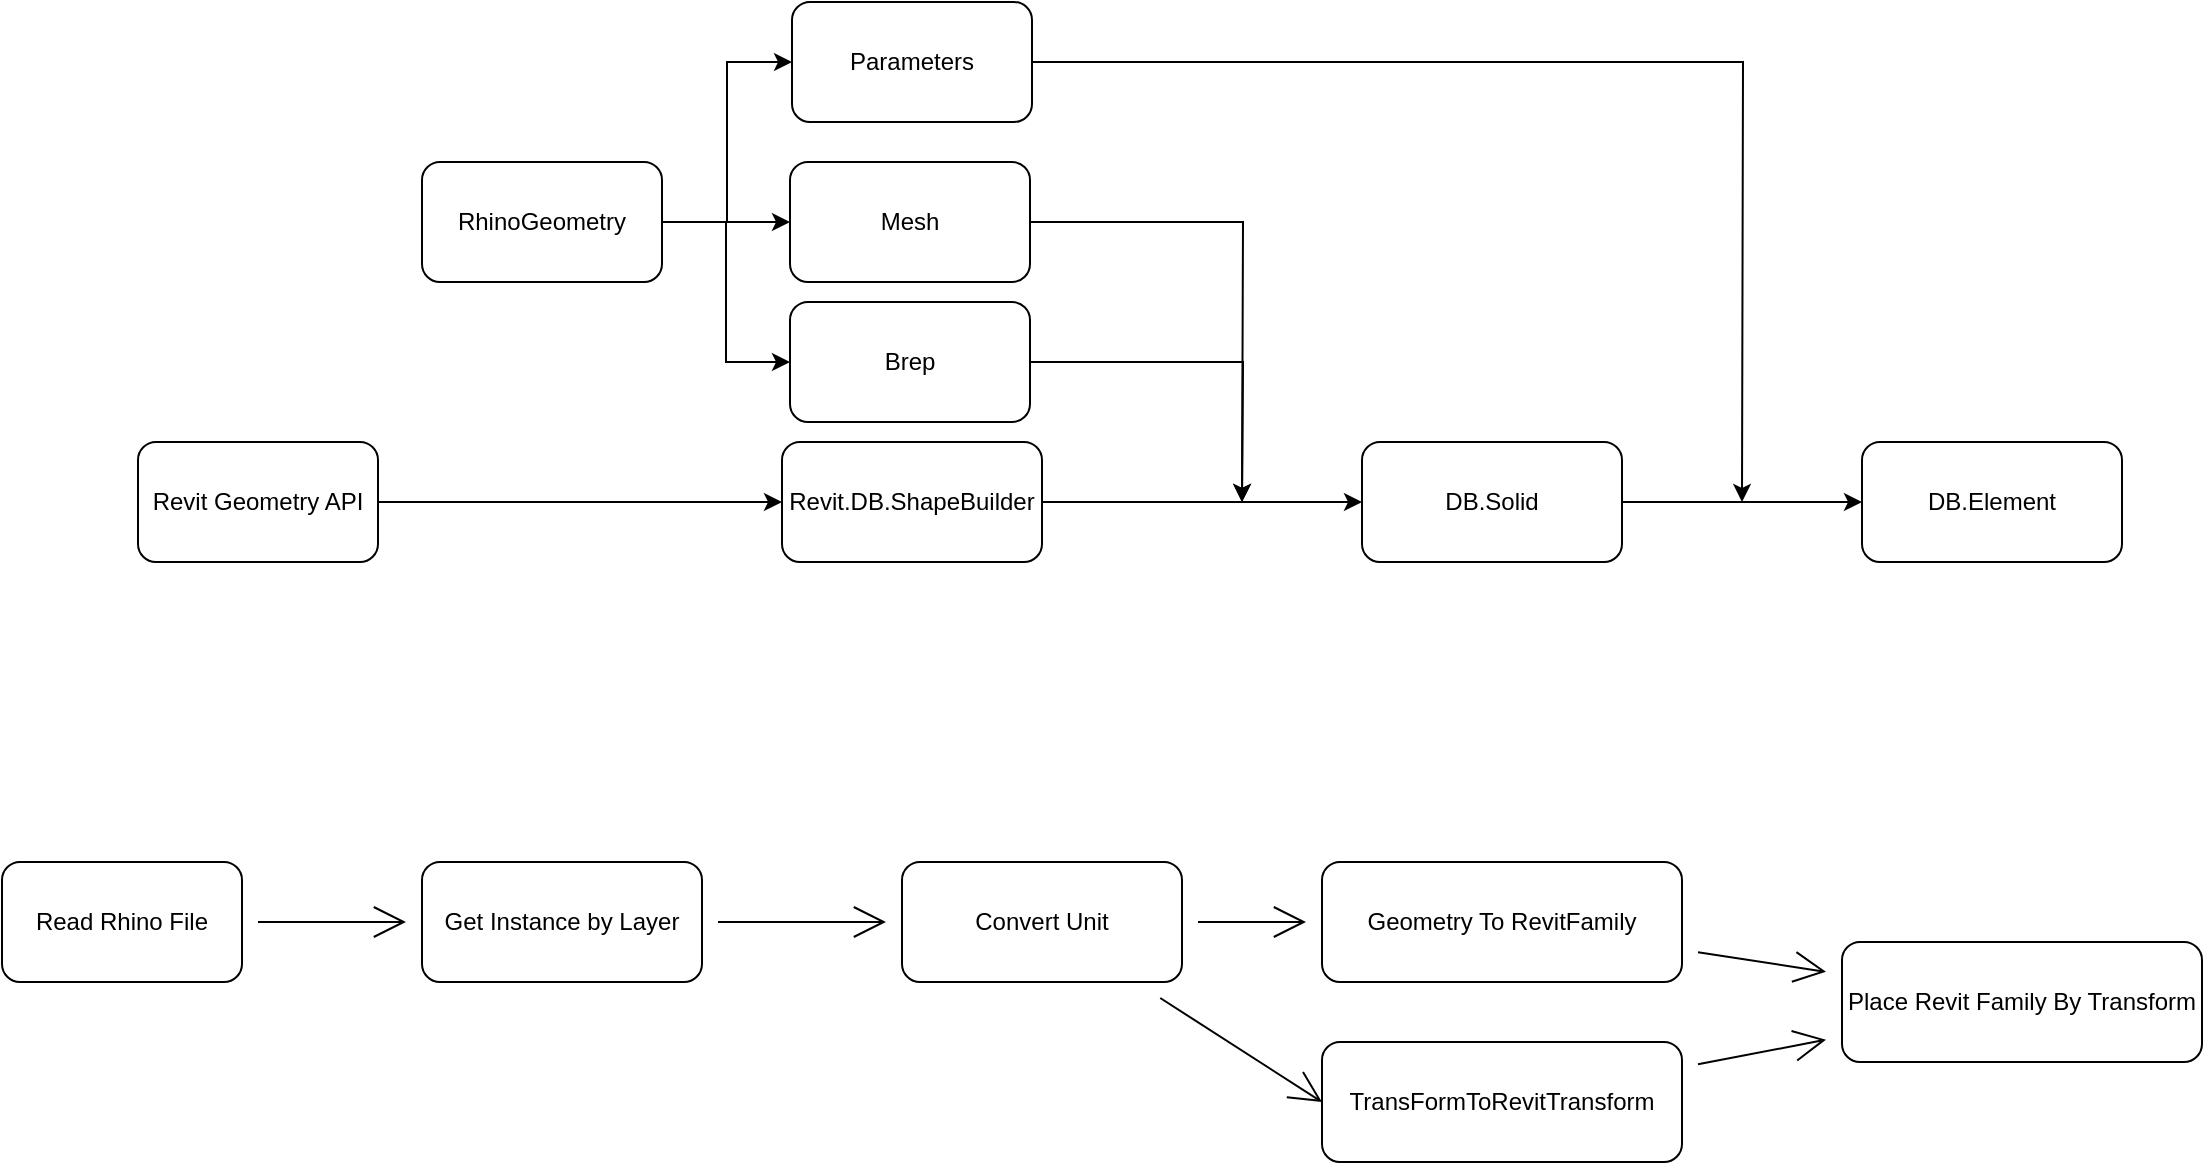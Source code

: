 <mxfile version="15.3.5" type="github">
  <diagram id="WkqkpthZm6sY3ciMsQY8" name="Page-1">
    <mxGraphModel dx="1381" dy="548" grid="1" gridSize="10" guides="1" tooltips="0" connect="1" arrows="1" fold="1" page="0" pageScale="1" pageWidth="827" pageHeight="1169" math="0" shadow="0">
      <root>
        <mxCell id="0" />
        <mxCell id="1" parent="0" />
        <mxCell id="V5rBz6ozKF_ae6FL3Usa-3" style="edgeStyle=orthogonalEdgeStyle;rounded=0;orthogonalLoop=1;jettySize=auto;html=1;entryX=0;entryY=0.5;entryDx=0;entryDy=0;" parent="1" source="V5rBz6ozKF_ae6FL3Usa-1" target="V5rBz6ozKF_ae6FL3Usa-2" edge="1">
          <mxGeometry relative="1" as="geometry" />
        </mxCell>
        <mxCell id="V5rBz6ozKF_ae6FL3Usa-1" value="Revit Geometry API" style="rounded=1;whiteSpace=wrap;html=1;" parent="1" vertex="1">
          <mxGeometry x="-162" y="290" width="120" height="60" as="geometry" />
        </mxCell>
        <mxCell id="V5rBz6ozKF_ae6FL3Usa-11" style="edgeStyle=orthogonalEdgeStyle;rounded=0;orthogonalLoop=1;jettySize=auto;html=1;entryX=0;entryY=0.5;entryDx=0;entryDy=0;" parent="1" source="V5rBz6ozKF_ae6FL3Usa-2" target="V5rBz6ozKF_ae6FL3Usa-9" edge="1">
          <mxGeometry relative="1" as="geometry" />
        </mxCell>
        <mxCell id="V5rBz6ozKF_ae6FL3Usa-2" value="Revit.DB.ShapeBuilder" style="rounded=1;whiteSpace=wrap;html=1;" parent="1" vertex="1">
          <mxGeometry x="160" y="290" width="130" height="60" as="geometry" />
        </mxCell>
        <mxCell id="V5rBz6ozKF_ae6FL3Usa-6" style="edgeStyle=orthogonalEdgeStyle;rounded=0;orthogonalLoop=1;jettySize=auto;html=1;entryX=0;entryY=0.5;entryDx=0;entryDy=0;" parent="1" source="V5rBz6ozKF_ae6FL3Usa-4" target="V5rBz6ozKF_ae6FL3Usa-5" edge="1">
          <mxGeometry relative="1" as="geometry" />
        </mxCell>
        <mxCell id="V5rBz6ozKF_ae6FL3Usa-8" style="edgeStyle=orthogonalEdgeStyle;rounded=0;orthogonalLoop=1;jettySize=auto;html=1;entryX=0;entryY=0.5;entryDx=0;entryDy=0;" parent="1" source="V5rBz6ozKF_ae6FL3Usa-4" target="V5rBz6ozKF_ae6FL3Usa-7" edge="1">
          <mxGeometry relative="1" as="geometry" />
        </mxCell>
        <mxCell id="V5rBz6ozKF_ae6FL3Usa-15" style="edgeStyle=orthogonalEdgeStyle;rounded=0;orthogonalLoop=1;jettySize=auto;html=1;entryX=0;entryY=0.5;entryDx=0;entryDy=0;" parent="1" source="V5rBz6ozKF_ae6FL3Usa-4" target="V5rBz6ozKF_ae6FL3Usa-14" edge="1">
          <mxGeometry relative="1" as="geometry" />
        </mxCell>
        <mxCell id="V5rBz6ozKF_ae6FL3Usa-4" value="RhinoGeometry" style="rounded=1;whiteSpace=wrap;html=1;" parent="1" vertex="1">
          <mxGeometry x="-20" y="150" width="120" height="60" as="geometry" />
        </mxCell>
        <mxCell id="V5rBz6ozKF_ae6FL3Usa-13" style="edgeStyle=orthogonalEdgeStyle;rounded=0;orthogonalLoop=1;jettySize=auto;html=1;" parent="1" source="V5rBz6ozKF_ae6FL3Usa-5" edge="1">
          <mxGeometry relative="1" as="geometry">
            <mxPoint x="390" y="320" as="targetPoint" />
          </mxGeometry>
        </mxCell>
        <mxCell id="V5rBz6ozKF_ae6FL3Usa-5" value="Mesh" style="rounded=1;whiteSpace=wrap;html=1;" parent="1" vertex="1">
          <mxGeometry x="164" y="150" width="120" height="60" as="geometry" />
        </mxCell>
        <mxCell id="V5rBz6ozKF_ae6FL3Usa-12" style="edgeStyle=orthogonalEdgeStyle;rounded=0;orthogonalLoop=1;jettySize=auto;html=1;" parent="1" source="V5rBz6ozKF_ae6FL3Usa-7" edge="1">
          <mxGeometry relative="1" as="geometry">
            <mxPoint x="390" y="320" as="targetPoint" />
          </mxGeometry>
        </mxCell>
        <mxCell id="V5rBz6ozKF_ae6FL3Usa-7" value="Brep" style="rounded=1;whiteSpace=wrap;html=1;" parent="1" vertex="1">
          <mxGeometry x="164" y="220" width="120" height="60" as="geometry" />
        </mxCell>
        <mxCell id="V5rBz6ozKF_ae6FL3Usa-17" style="edgeStyle=orthogonalEdgeStyle;rounded=0;orthogonalLoop=1;jettySize=auto;html=1;" parent="1" source="V5rBz6ozKF_ae6FL3Usa-9" target="V5rBz6ozKF_ae6FL3Usa-16" edge="1">
          <mxGeometry relative="1" as="geometry" />
        </mxCell>
        <mxCell id="V5rBz6ozKF_ae6FL3Usa-9" value="DB.Solid" style="rounded=1;whiteSpace=wrap;html=1;" parent="1" vertex="1">
          <mxGeometry x="450" y="290" width="130" height="60" as="geometry" />
        </mxCell>
        <mxCell id="V5rBz6ozKF_ae6FL3Usa-18" style="edgeStyle=orthogonalEdgeStyle;rounded=0;orthogonalLoop=1;jettySize=auto;html=1;" parent="1" source="V5rBz6ozKF_ae6FL3Usa-14" edge="1">
          <mxGeometry relative="1" as="geometry">
            <mxPoint x="640" y="320" as="targetPoint" />
          </mxGeometry>
        </mxCell>
        <mxCell id="V5rBz6ozKF_ae6FL3Usa-14" value="Parameters" style="rounded=1;whiteSpace=wrap;html=1;" parent="1" vertex="1">
          <mxGeometry x="165" y="70" width="120" height="60" as="geometry" />
        </mxCell>
        <mxCell id="V5rBz6ozKF_ae6FL3Usa-16" value="DB.Element" style="rounded=1;whiteSpace=wrap;html=1;" parent="1" vertex="1">
          <mxGeometry x="700" y="290" width="130" height="60" as="geometry" />
        </mxCell>
        <mxCell id="cEZ5xaZiMLdMzWrRu-IB-3" style="edgeStyle=none;curved=1;rounded=0;orthogonalLoop=1;jettySize=auto;html=1;endArrow=open;startSize=14;endSize=14;sourcePerimeterSpacing=8;targetPerimeterSpacing=8;" edge="1" parent="1" source="cEZ5xaZiMLdMzWrRu-IB-1" target="cEZ5xaZiMLdMzWrRu-IB-2">
          <mxGeometry relative="1" as="geometry" />
        </mxCell>
        <mxCell id="cEZ5xaZiMLdMzWrRu-IB-1" value="Read Rhino File" style="rounded=1;whiteSpace=wrap;html=1;hachureGap=4;pointerEvents=0;" vertex="1" parent="1">
          <mxGeometry x="-230" y="500" width="120" height="60" as="geometry" />
        </mxCell>
        <mxCell id="cEZ5xaZiMLdMzWrRu-IB-5" style="edgeStyle=none;curved=1;rounded=0;orthogonalLoop=1;jettySize=auto;html=1;endArrow=open;startSize=14;endSize=14;sourcePerimeterSpacing=8;targetPerimeterSpacing=8;" edge="1" parent="1" source="cEZ5xaZiMLdMzWrRu-IB-2" target="cEZ5xaZiMLdMzWrRu-IB-4">
          <mxGeometry relative="1" as="geometry" />
        </mxCell>
        <mxCell id="cEZ5xaZiMLdMzWrRu-IB-2" value="Get Instance by Layer" style="rounded=1;whiteSpace=wrap;html=1;hachureGap=4;pointerEvents=0;" vertex="1" parent="1">
          <mxGeometry x="-20" y="500" width="140" height="60" as="geometry" />
        </mxCell>
        <mxCell id="cEZ5xaZiMLdMzWrRu-IB-7" style="edgeStyle=none;curved=1;rounded=0;orthogonalLoop=1;jettySize=auto;html=1;endArrow=open;startSize=14;endSize=14;sourcePerimeterSpacing=8;targetPerimeterSpacing=8;" edge="1" parent="1" source="cEZ5xaZiMLdMzWrRu-IB-4" target="cEZ5xaZiMLdMzWrRu-IB-6">
          <mxGeometry relative="1" as="geometry" />
        </mxCell>
        <mxCell id="cEZ5xaZiMLdMzWrRu-IB-9" style="edgeStyle=none;curved=1;rounded=0;orthogonalLoop=1;jettySize=auto;html=1;entryX=0;entryY=0.5;entryDx=0;entryDy=0;endArrow=open;startSize=14;endSize=14;sourcePerimeterSpacing=8;targetPerimeterSpacing=8;" edge="1" parent="1" source="cEZ5xaZiMLdMzWrRu-IB-4" target="cEZ5xaZiMLdMzWrRu-IB-8">
          <mxGeometry relative="1" as="geometry" />
        </mxCell>
        <mxCell id="cEZ5xaZiMLdMzWrRu-IB-4" value="Convert Unit" style="rounded=1;whiteSpace=wrap;html=1;hachureGap=4;pointerEvents=0;" vertex="1" parent="1">
          <mxGeometry x="220" y="500" width="140" height="60" as="geometry" />
        </mxCell>
        <mxCell id="cEZ5xaZiMLdMzWrRu-IB-11" style="edgeStyle=none;curved=1;rounded=0;orthogonalLoop=1;jettySize=auto;html=1;endArrow=open;startSize=14;endSize=14;sourcePerimeterSpacing=8;targetPerimeterSpacing=8;" edge="1" parent="1" source="cEZ5xaZiMLdMzWrRu-IB-6" target="cEZ5xaZiMLdMzWrRu-IB-10">
          <mxGeometry relative="1" as="geometry" />
        </mxCell>
        <mxCell id="cEZ5xaZiMLdMzWrRu-IB-6" value="Geometry To RevitFamily" style="rounded=1;whiteSpace=wrap;html=1;hachureGap=4;pointerEvents=0;" vertex="1" parent="1">
          <mxGeometry x="430" y="500" width="180" height="60" as="geometry" />
        </mxCell>
        <mxCell id="cEZ5xaZiMLdMzWrRu-IB-12" style="edgeStyle=none;curved=1;rounded=0;orthogonalLoop=1;jettySize=auto;html=1;endArrow=open;startSize=14;endSize=14;sourcePerimeterSpacing=8;targetPerimeterSpacing=8;" edge="1" parent="1" source="cEZ5xaZiMLdMzWrRu-IB-8" target="cEZ5xaZiMLdMzWrRu-IB-10">
          <mxGeometry relative="1" as="geometry" />
        </mxCell>
        <mxCell id="cEZ5xaZiMLdMzWrRu-IB-8" value="TransFormToRevitTransform" style="rounded=1;whiteSpace=wrap;html=1;hachureGap=4;pointerEvents=0;" vertex="1" parent="1">
          <mxGeometry x="430" y="590" width="180" height="60" as="geometry" />
        </mxCell>
        <mxCell id="cEZ5xaZiMLdMzWrRu-IB-10" value="Place Revit Family By Transform" style="rounded=1;whiteSpace=wrap;html=1;hachureGap=4;pointerEvents=0;" vertex="1" parent="1">
          <mxGeometry x="690" y="540" width="180" height="60" as="geometry" />
        </mxCell>
      </root>
    </mxGraphModel>
  </diagram>
</mxfile>
